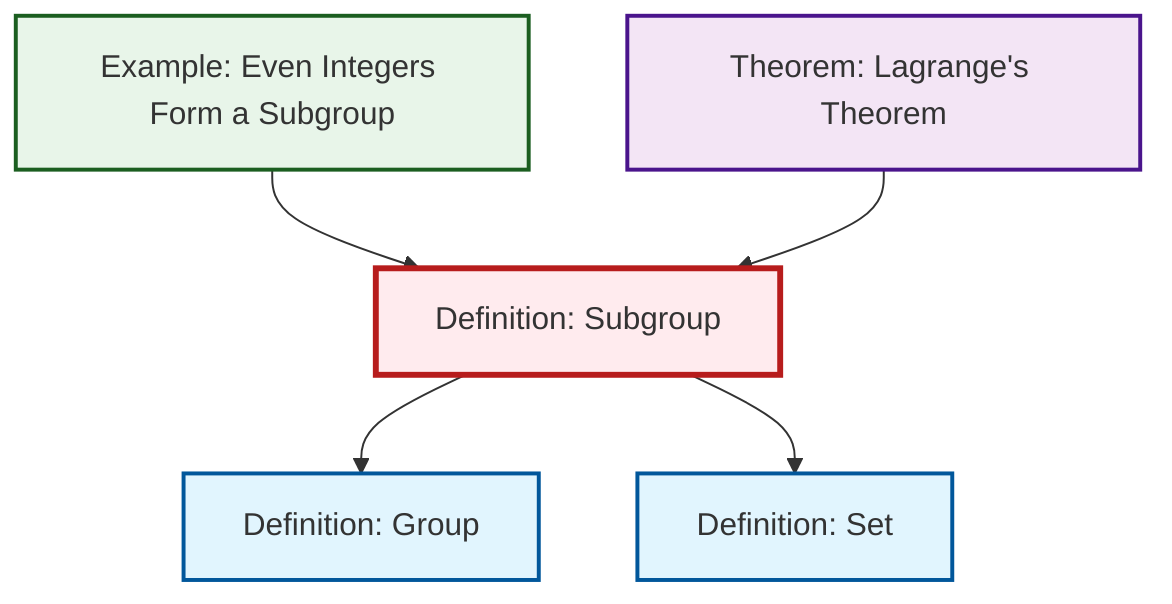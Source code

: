 graph TD
    classDef definition fill:#e1f5fe,stroke:#01579b,stroke-width:2px
    classDef theorem fill:#f3e5f5,stroke:#4a148c,stroke-width:2px
    classDef axiom fill:#fff3e0,stroke:#e65100,stroke-width:2px
    classDef example fill:#e8f5e9,stroke:#1b5e20,stroke-width:2px
    classDef current fill:#ffebee,stroke:#b71c1c,stroke-width:3px
    ex-even-integers-subgroup["Example: Even Integers Form a Subgroup"]:::example
    thm-lagrange["Theorem: Lagrange's Theorem"]:::theorem
    def-set["Definition: Set"]:::definition
    def-group["Definition: Group"]:::definition
    def-subgroup["Definition: Subgroup"]:::definition
    ex-even-integers-subgroup --> def-subgroup
    def-subgroup --> def-group
    thm-lagrange --> def-subgroup
    def-subgroup --> def-set
    class def-subgroup current